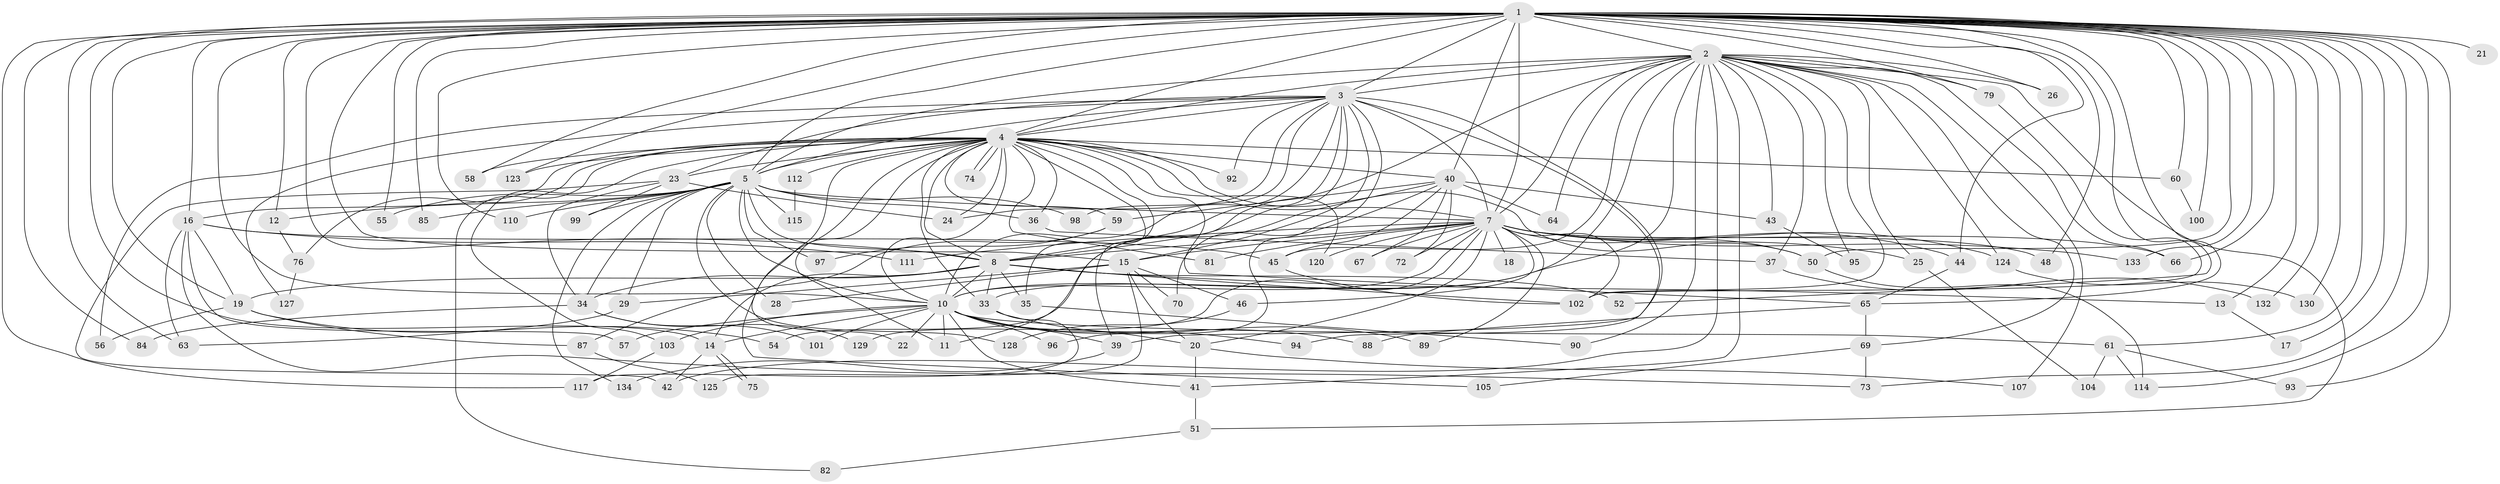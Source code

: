 // original degree distribution, {21: 0.007462686567164179, 30: 0.007462686567164179, 18: 0.014925373134328358, 36: 0.007462686567164179, 33: 0.007462686567164179, 26: 0.007462686567164179, 17: 0.007462686567164179, 13: 0.007462686567164179, 22: 0.007462686567164179, 3: 0.21641791044776118, 6: 0.029850746268656716, 9: 0.007462686567164179, 8: 0.014925373134328358, 2: 0.5447761194029851, 4: 0.07462686567164178, 5: 0.029850746268656716, 10: 0.007462686567164179}
// Generated by graph-tools (version 1.1) at 2025/10/02/27/25 16:10:57]
// undirected, 104 vertices, 239 edges
graph export_dot {
graph [start="1"]
  node [color=gray90,style=filled];
  1 [super="+6"];
  2 [super="+131"];
  3 [super="+49"];
  4 [super="+38"];
  5 [super="+32"];
  7 [super="+9"];
  8 [super="+118"];
  10 [super="+78"];
  11 [super="+27"];
  12;
  13;
  14 [super="+80"];
  15 [super="+126"];
  16 [super="+30"];
  17;
  18;
  19 [super="+47"];
  20 [super="+31"];
  21;
  22;
  23 [super="+62"];
  24;
  25;
  26;
  28;
  29 [super="+86"];
  33 [super="+77"];
  34 [super="+91"];
  35;
  36;
  37 [super="+106"];
  39 [super="+71"];
  40 [super="+53"];
  41 [super="+68"];
  42;
  43;
  44;
  45 [super="+116"];
  46;
  48;
  50 [super="+121"];
  51;
  52;
  54;
  55;
  56;
  57;
  58;
  59;
  60;
  61;
  63;
  64;
  65 [super="+109"];
  66 [super="+83"];
  67;
  69 [super="+113"];
  70;
  72;
  73;
  74;
  75;
  76;
  79;
  81;
  82;
  84;
  85;
  87;
  88;
  89;
  90;
  92;
  93;
  94;
  95;
  96;
  97;
  98;
  99;
  100;
  101;
  102 [super="+108"];
  103;
  104;
  105;
  107;
  110;
  111;
  112;
  114 [super="+122"];
  115;
  117 [super="+119"];
  120;
  123;
  124;
  125;
  127;
  128;
  129;
  130;
  132;
  133;
  134;
  1 -- 2 [weight=2];
  1 -- 3 [weight=2];
  1 -- 4 [weight=2];
  1 -- 5 [weight=2];
  1 -- 7 [weight=4];
  1 -- 8 [weight=2];
  1 -- 10 [weight=2];
  1 -- 13;
  1 -- 14;
  1 -- 15;
  1 -- 17;
  1 -- 21 [weight=2];
  1 -- 40;
  1 -- 52;
  1 -- 93;
  1 -- 100;
  1 -- 117;
  1 -- 132;
  1 -- 130;
  1 -- 133;
  1 -- 73;
  1 -- 12;
  1 -- 79;
  1 -- 16;
  1 -- 19;
  1 -- 84;
  1 -- 85;
  1 -- 26;
  1 -- 44;
  1 -- 110;
  1 -- 48;
  1 -- 50;
  1 -- 55;
  1 -- 58;
  1 -- 123;
  1 -- 60;
  1 -- 61;
  1 -- 63;
  1 -- 65;
  1 -- 114;
  1 -- 66;
  2 -- 3;
  2 -- 4 [weight=2];
  2 -- 5;
  2 -- 7 [weight=2];
  2 -- 8;
  2 -- 10 [weight=2];
  2 -- 25;
  2 -- 26;
  2 -- 33;
  2 -- 37 [weight=2];
  2 -- 42;
  2 -- 43;
  2 -- 45;
  2 -- 51;
  2 -- 64;
  2 -- 66;
  2 -- 69;
  2 -- 79;
  2 -- 90;
  2 -- 95;
  2 -- 107;
  2 -- 124;
  2 -- 41;
  2 -- 102;
  3 -- 4;
  3 -- 5;
  3 -- 7 [weight=2];
  3 -- 8;
  3 -- 10;
  3 -- 11;
  3 -- 15;
  3 -- 23;
  3 -- 39;
  3 -- 56;
  3 -- 92;
  3 -- 96;
  3 -- 127;
  3 -- 24;
  3 -- 98;
  3 -- 94;
  4 -- 5;
  4 -- 7 [weight=2];
  4 -- 8;
  4 -- 10;
  4 -- 16;
  4 -- 22;
  4 -- 23;
  4 -- 24;
  4 -- 35;
  4 -- 36;
  4 -- 39;
  4 -- 40;
  4 -- 58;
  4 -- 59;
  4 -- 60;
  4 -- 65;
  4 -- 74;
  4 -- 74;
  4 -- 76;
  4 -- 81;
  4 -- 92;
  4 -- 103;
  4 -- 105;
  4 -- 112 [weight=2];
  4 -- 120;
  4 -- 123;
  4 -- 82;
  4 -- 33;
  4 -- 50;
  4 -- 11;
  5 -- 7 [weight=3];
  5 -- 8;
  5 -- 10;
  5 -- 12;
  5 -- 28;
  5 -- 29;
  5 -- 34;
  5 -- 55;
  5 -- 85;
  5 -- 99;
  5 -- 134;
  5 -- 128;
  5 -- 97;
  5 -- 98;
  5 -- 36;
  5 -- 110;
  5 -- 115;
  7 -- 8 [weight=2];
  7 -- 10 [weight=2];
  7 -- 18 [weight=2];
  7 -- 20;
  7 -- 46;
  7 -- 48;
  7 -- 50;
  7 -- 66;
  7 -- 67;
  7 -- 81;
  7 -- 89;
  7 -- 102;
  7 -- 111;
  7 -- 120;
  7 -- 124;
  7 -- 129;
  7 -- 133;
  7 -- 72;
  7 -- 44;
  7 -- 25;
  7 -- 15;
  8 -- 10;
  8 -- 13;
  8 -- 33;
  8 -- 34;
  8 -- 35;
  8 -- 52;
  8 -- 102;
  8 -- 19;
  8 -- 14;
  10 -- 11;
  10 -- 14;
  10 -- 22;
  10 -- 41;
  10 -- 57;
  10 -- 61;
  10 -- 94;
  10 -- 96;
  10 -- 101;
  10 -- 103;
  10 -- 88;
  10 -- 39;
  10 -- 20;
  12 -- 76;
  13 -- 17;
  14 -- 42;
  14 -- 75;
  14 -- 75;
  15 -- 20;
  15 -- 28;
  15 -- 29;
  15 -- 46;
  15 -- 70;
  15 -- 125;
  16 -- 45;
  16 -- 57;
  16 -- 63;
  16 -- 73;
  16 -- 111;
  16 -- 19;
  19 -- 56;
  19 -- 87;
  19 -- 54;
  20 -- 41;
  20 -- 107;
  23 -- 24;
  23 -- 99;
  23 -- 34;
  23 -- 42;
  25 -- 104;
  29 -- 63;
  33 -- 89;
  33 -- 117;
  34 -- 84;
  34 -- 101;
  34 -- 129;
  35 -- 90;
  36 -- 37;
  37 -- 132;
  39 -- 134;
  40 -- 43;
  40 -- 54;
  40 -- 59;
  40 -- 64;
  40 -- 67;
  40 -- 70;
  40 -- 72;
  40 -- 45;
  41 -- 51;
  43 -- 95;
  44 -- 65;
  45 -- 102;
  46 -- 128;
  50 -- 114;
  51 -- 82;
  59 -- 87;
  59 -- 97;
  60 -- 100;
  61 -- 93;
  61 -- 104;
  61 -- 114;
  65 -- 69;
  65 -- 88;
  69 -- 105;
  69 -- 73;
  76 -- 127;
  79 -- 102;
  87 -- 125;
  103 -- 117;
  112 -- 115;
  124 -- 130;
}
